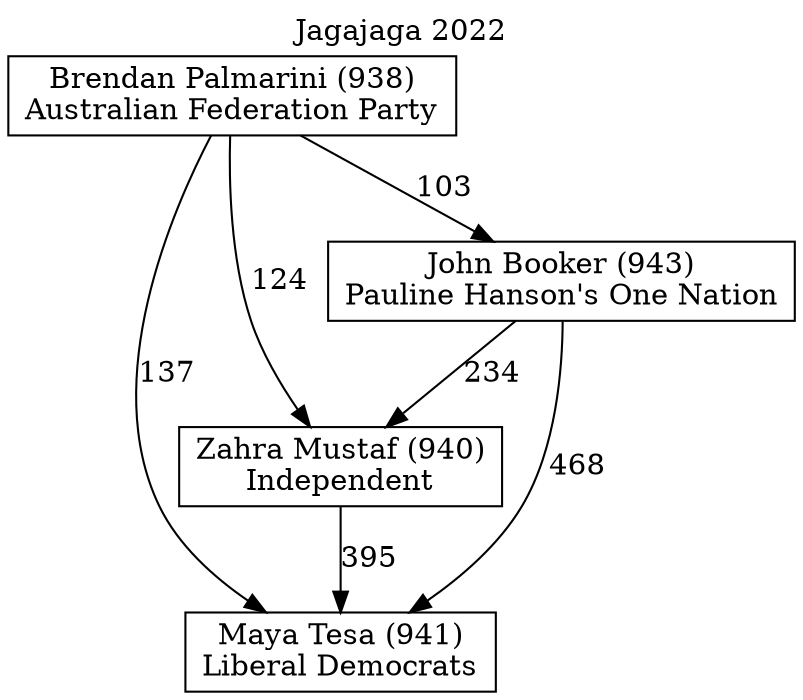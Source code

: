 // House preference flow
digraph "Maya Tesa (941)_Jagajaga_2022" {
	graph [label="Jagajaga 2022" labelloc=t mclimit=10]
	node [shape=box]
	"Maya Tesa (941)" [label="Maya Tesa (941)
Liberal Democrats"]
	"Zahra Mustaf (940)" [label="Zahra Mustaf (940)
Independent"]
	"John Booker (943)" [label="John Booker (943)
Pauline Hanson's One Nation"]
	"Brendan Palmarini (938)" [label="Brendan Palmarini (938)
Australian Federation Party"]
	"Zahra Mustaf (940)" -> "Maya Tesa (941)" [label=395]
	"John Booker (943)" -> "Zahra Mustaf (940)" [label=234]
	"Brendan Palmarini (938)" -> "John Booker (943)" [label=103]
	"John Booker (943)" -> "Maya Tesa (941)" [label=468]
	"Brendan Palmarini (938)" -> "Maya Tesa (941)" [label=137]
	"Brendan Palmarini (938)" -> "Zahra Mustaf (940)" [label=124]
}
